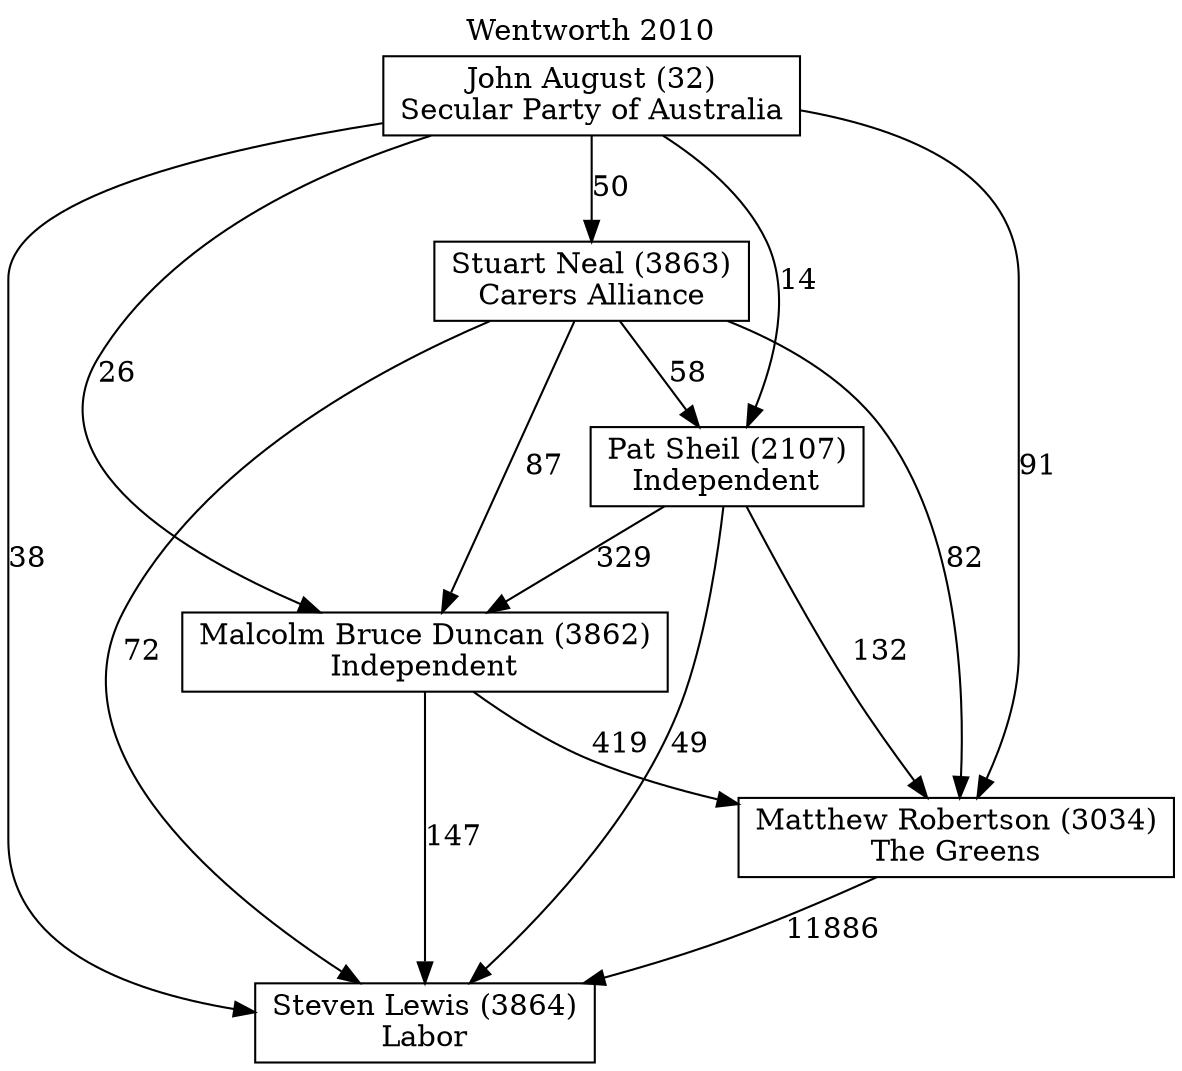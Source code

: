 // House preference flow
digraph "Steven Lewis (3864)_Wentworth_2010" {
	graph [label="Wentworth 2010" labelloc=t mclimit=10]
	node [shape=box]
	"John August (32)" [label="John August (32)
Secular Party of Australia"]
	"Malcolm Bruce Duncan (3862)" [label="Malcolm Bruce Duncan (3862)
Independent"]
	"Matthew Robertson (3034)" [label="Matthew Robertson (3034)
The Greens"]
	"Pat Sheil (2107)" [label="Pat Sheil (2107)
Independent"]
	"Steven Lewis (3864)" [label="Steven Lewis (3864)
Labor"]
	"Stuart Neal (3863)" [label="Stuart Neal (3863)
Carers Alliance"]
	"John August (32)" -> "Malcolm Bruce Duncan (3862)" [label=26]
	"John August (32)" -> "Matthew Robertson (3034)" [label=91]
	"John August (32)" -> "Pat Sheil (2107)" [label=14]
	"John August (32)" -> "Steven Lewis (3864)" [label=38]
	"John August (32)" -> "Stuart Neal (3863)" [label=50]
	"Malcolm Bruce Duncan (3862)" -> "Matthew Robertson (3034)" [label=419]
	"Malcolm Bruce Duncan (3862)" -> "Steven Lewis (3864)" [label=147]
	"Matthew Robertson (3034)" -> "Steven Lewis (3864)" [label=11886]
	"Pat Sheil (2107)" -> "Malcolm Bruce Duncan (3862)" [label=329]
	"Pat Sheil (2107)" -> "Matthew Robertson (3034)" [label=132]
	"Pat Sheil (2107)" -> "Steven Lewis (3864)" [label=49]
	"Stuart Neal (3863)" -> "Malcolm Bruce Duncan (3862)" [label=87]
	"Stuart Neal (3863)" -> "Matthew Robertson (3034)" [label=82]
	"Stuart Neal (3863)" -> "Pat Sheil (2107)" [label=58]
	"Stuart Neal (3863)" -> "Steven Lewis (3864)" [label=72]
}
